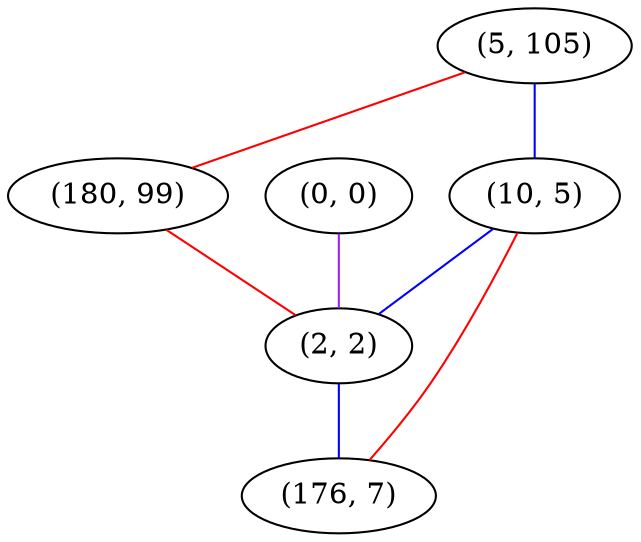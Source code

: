 graph "" {
"(5, 105)";
"(10, 5)";
"(0, 0)";
"(180, 99)";
"(2, 2)";
"(176, 7)";
"(5, 105)" -- "(10, 5)"  [color=blue, key=0, weight=3];
"(5, 105)" -- "(180, 99)"  [color=red, key=0, weight=1];
"(10, 5)" -- "(176, 7)"  [color=red, key=0, weight=1];
"(10, 5)" -- "(2, 2)"  [color=blue, key=0, weight=3];
"(0, 0)" -- "(2, 2)"  [color=purple, key=0, weight=4];
"(180, 99)" -- "(2, 2)"  [color=red, key=0, weight=1];
"(2, 2)" -- "(176, 7)"  [color=blue, key=0, weight=3];
}
